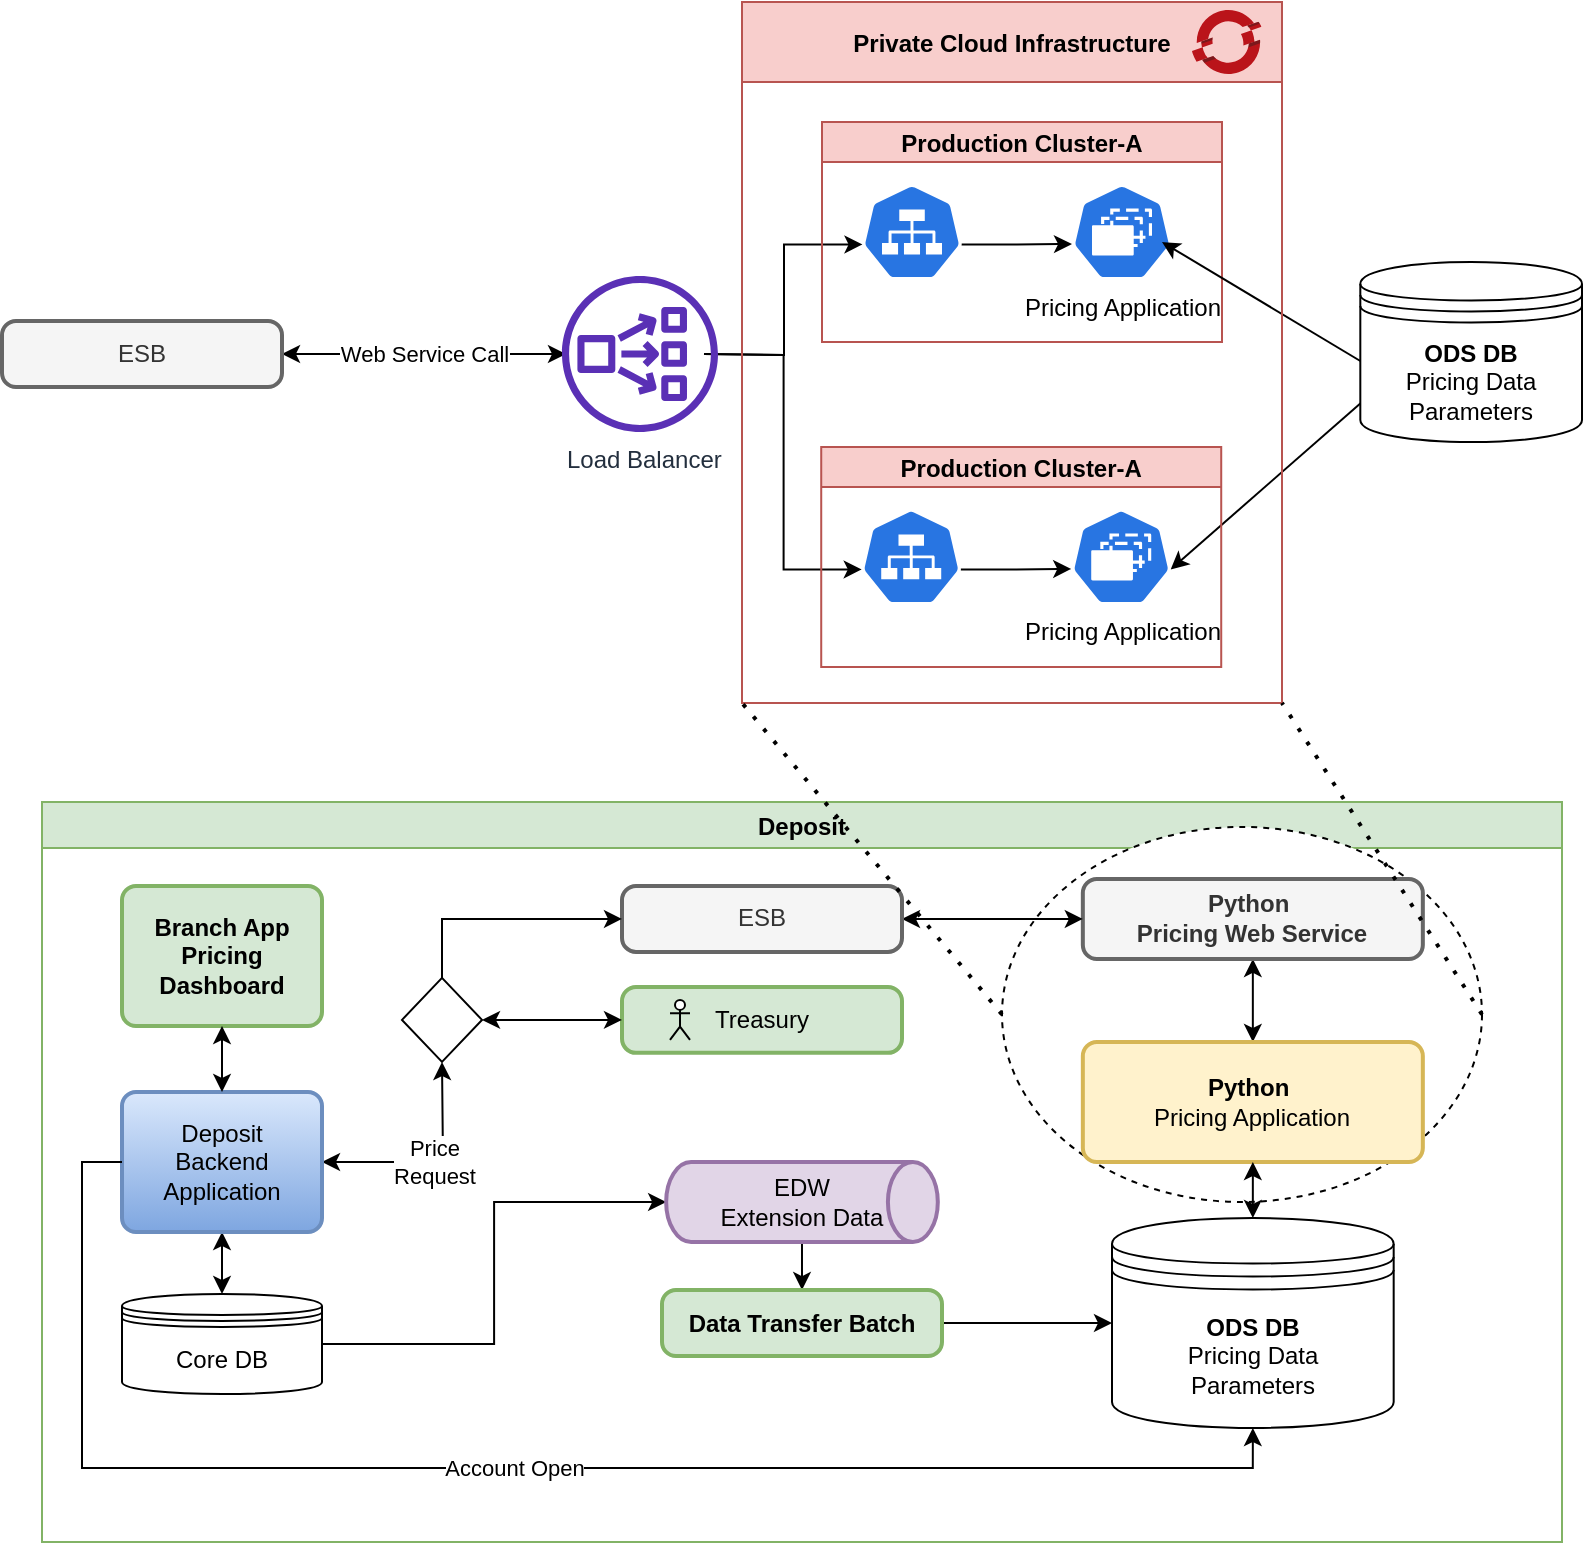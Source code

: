 <mxfile version="14.7.0" type="device"><diagram id="Gi-qDBwr-q7WTarL7U6c" name="Page-1"><mxGraphModel dx="2062" dy="1100" grid="1" gridSize="10" guides="1" tooltips="1" connect="1" arrows="1" fold="1" page="1" pageScale="1" pageWidth="850" pageHeight="1100" math="0" shadow="0"><root><mxCell id="0"/><mxCell id="1" parent="0"/><mxCell id="D462Yc7zL40oMSrbHWrm-64" value="Deposit" style="swimlane;fillColor=#d5e8d4;strokeColor=#82b366;startSize=23;" parent="1" vertex="1"><mxGeometry x="60" y="510" width="760" height="370" as="geometry"/></mxCell><mxCell id="pX3PK--D84qWYzdhG4XS-24" value="" style="ellipse;whiteSpace=wrap;html=1;dashed=1;" vertex="1" parent="D462Yc7zL40oMSrbHWrm-64"><mxGeometry x="480" y="12.47" width="240" height="187.53" as="geometry"/></mxCell><mxCell id="D462Yc7zL40oMSrbHWrm-78" style="edgeStyle=orthogonalEdgeStyle;rounded=0;orthogonalLoop=1;jettySize=auto;html=1;exitX=0.5;exitY=1;exitDx=0;exitDy=0;entryX=0.5;entryY=0;entryDx=0;entryDy=0;startArrow=classic;startFill=1;" parent="D462Yc7zL40oMSrbHWrm-64" source="D462Yc7zL40oMSrbHWrm-67" target="D462Yc7zL40oMSrbHWrm-68" edge="1"><mxGeometry relative="1" as="geometry"/></mxCell><mxCell id="D462Yc7zL40oMSrbHWrm-67" value="&lt;p style=&quot;margin-top: 0pt ; margin-bottom: 0pt ; margin-left: 0in ; direction: ltr ; unicode-bidi: embed ; word-break: normal&quot;&gt;&lt;b&gt;Python&amp;nbsp;&lt;/b&gt;&lt;/p&gt;&lt;p style=&quot;margin-top: 0pt ; margin-bottom: 0pt ; margin-left: 0in ; direction: ltr ; unicode-bidi: embed ; word-break: normal&quot;&gt;&lt;b&gt;Pricing Web Service&lt;/b&gt;&lt;/p&gt;" style="rounded=1;whiteSpace=wrap;html=1;absoluteArcSize=1;arcSize=14;strokeWidth=2;fillColor=#f5f5f5;strokeColor=#666666;fontColor=#333333;" parent="D462Yc7zL40oMSrbHWrm-64" vertex="1"><mxGeometry x="520.42" y="38.47" width="170" height="40" as="geometry"/></mxCell><mxCell id="D462Yc7zL40oMSrbHWrm-68" value="&lt;p style=&quot;margin-top: 0pt ; margin-bottom: 0pt ; margin-left: 0in ; direction: ltr ; unicode-bidi: embed ; word-break: normal&quot;&gt;&lt;b&gt;Python&amp;nbsp;&lt;/b&gt;&lt;/p&gt;&lt;p style=&quot;margin-top: 0pt ; margin-bottom: 0pt ; margin-left: 0in ; direction: ltr ; unicode-bidi: embed ; word-break: normal&quot;&gt;Pricing Application&lt;/p&gt;" style="rounded=1;whiteSpace=wrap;html=1;absoluteArcSize=1;arcSize=14;strokeWidth=2;fillColor=#fff2cc;strokeColor=#d6b656;" parent="D462Yc7zL40oMSrbHWrm-64" vertex="1"><mxGeometry x="520.42" y="120" width="170" height="60" as="geometry"/></mxCell><mxCell id="D462Yc7zL40oMSrbHWrm-69" style="edgeStyle=orthogonalEdgeStyle;rounded=0;orthogonalLoop=1;jettySize=auto;html=1;exitX=0.5;exitY=0;exitDx=0;exitDy=0;entryX=0.5;entryY=1;entryDx=0;entryDy=0;startArrow=classic;startFill=1;" parent="D462Yc7zL40oMSrbHWrm-64" source="D462Yc7zL40oMSrbHWrm-71" target="D462Yc7zL40oMSrbHWrm-68" edge="1"><mxGeometry relative="1" as="geometry"/></mxCell><mxCell id="D462Yc7zL40oMSrbHWrm-71" value="&lt;b&gt;ODS DB&lt;br&gt;&lt;/b&gt;Pricing Data&lt;br&gt;Parameters" style="shape=datastore;whiteSpace=wrap;html=1;" parent="D462Yc7zL40oMSrbHWrm-64" vertex="1"><mxGeometry x="535" y="208" width="140.84" height="105" as="geometry"/></mxCell><mxCell id="D462Yc7zL40oMSrbHWrm-54" value="&lt;b&gt;Branch App&lt;br&gt;Pricing Dashboard&lt;/b&gt;" style="rounded=1;whiteSpace=wrap;html=1;absoluteArcSize=1;arcSize=14;strokeWidth=2;fillColor=#d5e8d4;strokeColor=#82b366;" parent="D462Yc7zL40oMSrbHWrm-64" vertex="1"><mxGeometry x="40" y="42" width="100" height="70" as="geometry"/></mxCell><mxCell id="D462Yc7zL40oMSrbHWrm-83" value="Price&lt;br&gt;Request" style="edgeStyle=orthogonalEdgeStyle;rounded=0;orthogonalLoop=1;jettySize=auto;html=1;exitX=1;exitY=0.5;exitDx=0;exitDy=0;startArrow=classic;startFill=1;" parent="D462Yc7zL40oMSrbHWrm-64" source="D462Yc7zL40oMSrbHWrm-58" edge="1"><mxGeometry relative="1" as="geometry"><mxPoint x="200" y="130" as="targetPoint"/></mxGeometry></mxCell><mxCell id="D462Yc7zL40oMSrbHWrm-87" style="edgeStyle=orthogonalEdgeStyle;rounded=0;orthogonalLoop=1;jettySize=auto;html=1;exitX=0.5;exitY=1;exitDx=0;exitDy=0;entryX=0.5;entryY=0;entryDx=0;entryDy=0;startArrow=classic;startFill=1;" parent="D462Yc7zL40oMSrbHWrm-64" source="D462Yc7zL40oMSrbHWrm-58" target="D462Yc7zL40oMSrbHWrm-86" edge="1"><mxGeometry relative="1" as="geometry"/></mxCell><mxCell id="D462Yc7zL40oMSrbHWrm-58" value="Deposit &lt;br&gt;Backend&lt;br&gt;Application" style="rounded=1;whiteSpace=wrap;html=1;absoluteArcSize=1;arcSize=14;strokeWidth=2;gradientColor=#7ea6e0;fillColor=#dae8fc;strokeColor=#6c8ebf;" parent="D462Yc7zL40oMSrbHWrm-64" vertex="1"><mxGeometry x="40" y="145" width="100" height="70" as="geometry"/></mxCell><mxCell id="D462Yc7zL40oMSrbHWrm-59" style="edgeStyle=orthogonalEdgeStyle;rounded=0;orthogonalLoop=1;jettySize=auto;html=1;exitX=0.5;exitY=1;exitDx=0;exitDy=0;entryX=0.5;entryY=0;entryDx=0;entryDy=0;startArrow=classic;startFill=1;" parent="D462Yc7zL40oMSrbHWrm-64" source="D462Yc7zL40oMSrbHWrm-54" target="D462Yc7zL40oMSrbHWrm-58" edge="1"><mxGeometry relative="1" as="geometry"/></mxCell><mxCell id="D462Yc7zL40oMSrbHWrm-84" style="edgeStyle=orthogonalEdgeStyle;rounded=0;orthogonalLoop=1;jettySize=auto;html=1;exitX=1;exitY=0.5;exitDx=0;exitDy=0;entryX=0;entryY=0.5;entryDx=0;entryDy=0;startArrow=classic;startFill=1;" parent="D462Yc7zL40oMSrbHWrm-64" source="D462Yc7zL40oMSrbHWrm-81" target="D462Yc7zL40oMSrbHWrm-67" edge="1"><mxGeometry relative="1" as="geometry"/></mxCell><mxCell id="D462Yc7zL40oMSrbHWrm-81" value="&lt;p style=&quot;margin-top: 0pt ; margin-bottom: 0pt ; margin-left: 0in ; direction: ltr ; unicode-bidi: embed ; word-break: normal&quot;&gt;&lt;span&gt;ESB&lt;/span&gt;&lt;/p&gt;" style="rounded=1;whiteSpace=wrap;html=1;absoluteArcSize=1;arcSize=14;strokeWidth=2;fontStyle=0;fillColor=#f5f5f5;strokeColor=#666666;fontColor=#333333;" parent="D462Yc7zL40oMSrbHWrm-64" vertex="1"><mxGeometry x="290.0" y="42" width="140" height="32.94" as="geometry"/></mxCell><mxCell id="D462Yc7zL40oMSrbHWrm-104" value="Account Open" style="edgeStyle=orthogonalEdgeStyle;rounded=0;orthogonalLoop=1;jettySize=auto;html=1;entryX=0.5;entryY=1;entryDx=0;entryDy=0;startArrow=none;startFill=0;exitX=0;exitY=0.5;exitDx=0;exitDy=0;" parent="D462Yc7zL40oMSrbHWrm-64" source="D462Yc7zL40oMSrbHWrm-58" target="D462Yc7zL40oMSrbHWrm-71" edge="1"><mxGeometry relative="1" as="geometry"><mxPoint x="80" y="370" as="sourcePoint"/></mxGeometry></mxCell><mxCell id="D462Yc7zL40oMSrbHWrm-106" style="edgeStyle=orthogonalEdgeStyle;rounded=0;orthogonalLoop=1;jettySize=auto;html=1;exitX=1;exitY=0.5;exitDx=0;exitDy=0;entryX=0;entryY=0.5;entryDx=0;entryDy=0;entryPerimeter=0;startArrow=none;startFill=0;" parent="D462Yc7zL40oMSrbHWrm-64" source="D462Yc7zL40oMSrbHWrm-86" target="D462Yc7zL40oMSrbHWrm-98" edge="1"><mxGeometry relative="1" as="geometry"/></mxCell><mxCell id="D462Yc7zL40oMSrbHWrm-86" value="Core DB" style="shape=datastore;whiteSpace=wrap;html=1;" parent="D462Yc7zL40oMSrbHWrm-64" vertex="1"><mxGeometry x="40" y="246" width="100" height="50" as="geometry"/></mxCell><mxCell id="D462Yc7zL40oMSrbHWrm-95" value="&lt;br&gt;" style="edgeStyle=orthogonalEdgeStyle;rounded=0;orthogonalLoop=1;jettySize=auto;html=1;entryX=0.5;entryY=0;entryDx=0;entryDy=0;startArrow=none;startFill=0;exitX=0.5;exitY=1;exitDx=0;exitDy=0;exitPerimeter=0;" parent="D462Yc7zL40oMSrbHWrm-64" source="D462Yc7zL40oMSrbHWrm-98" target="D462Yc7zL40oMSrbHWrm-92" edge="1"><mxGeometry relative="1" as="geometry"><mxPoint x="336" y="240" as="sourcePoint"/></mxGeometry></mxCell><mxCell id="D462Yc7zL40oMSrbHWrm-93" style="edgeStyle=orthogonalEdgeStyle;rounded=0;orthogonalLoop=1;jettySize=auto;html=1;exitX=1;exitY=0.5;exitDx=0;exitDy=0;entryX=0;entryY=0.5;entryDx=0;entryDy=0;startArrow=none;startFill=0;" parent="D462Yc7zL40oMSrbHWrm-64" source="D462Yc7zL40oMSrbHWrm-92" target="D462Yc7zL40oMSrbHWrm-71" edge="1"><mxGeometry relative="1" as="geometry"/></mxCell><mxCell id="D462Yc7zL40oMSrbHWrm-92" value="&lt;p style=&quot;margin-top: 0pt ; margin-bottom: 0pt ; margin-left: 0in ; direction: ltr ; unicode-bidi: embed ; word-break: normal&quot;&gt;&lt;span&gt;Data Transfer Batch&lt;/span&gt;&lt;/p&gt;" style="rounded=1;whiteSpace=wrap;html=1;absoluteArcSize=1;arcSize=14;strokeWidth=2;fontStyle=1;fillColor=#d5e8d4;strokeColor=#82b366;" parent="D462Yc7zL40oMSrbHWrm-64" vertex="1"><mxGeometry x="310" y="244.03" width="140" height="32.94" as="geometry"/></mxCell><mxCell id="D462Yc7zL40oMSrbHWrm-98" value="EDW &lt;br&gt;Extension Data" style="strokeWidth=2;html=1;shape=mxgraph.flowchart.direct_data;whiteSpace=wrap;fillColor=#e1d5e7;strokeColor=#9673a6;" parent="D462Yc7zL40oMSrbHWrm-64" vertex="1"><mxGeometry x="312.08" y="180" width="135.83" height="40" as="geometry"/></mxCell><mxCell id="4lE0u2ir33no3PZ-D-LQ-3" value="Treasury" style="rounded=1;whiteSpace=wrap;html=1;absoluteArcSize=1;arcSize=14;strokeWidth=2;fontStyle=0;fillColor=#d5e8d4;strokeColor=#82b366;" parent="D462Yc7zL40oMSrbHWrm-64" vertex="1"><mxGeometry x="290.0" y="92.47" width="140" height="32.94" as="geometry"/></mxCell><mxCell id="4lE0u2ir33no3PZ-D-LQ-5" style="edgeStyle=orthogonalEdgeStyle;rounded=0;orthogonalLoop=1;jettySize=auto;html=1;exitX=0.5;exitY=0;exitDx=0;exitDy=0;entryX=0;entryY=0.5;entryDx=0;entryDy=0;" parent="D462Yc7zL40oMSrbHWrm-64" source="4lE0u2ir33no3PZ-D-LQ-4" target="D462Yc7zL40oMSrbHWrm-81" edge="1"><mxGeometry relative="1" as="geometry"/></mxCell><mxCell id="4lE0u2ir33no3PZ-D-LQ-6" style="edgeStyle=orthogonalEdgeStyle;rounded=0;orthogonalLoop=1;jettySize=auto;html=1;entryX=0;entryY=0.5;entryDx=0;entryDy=0;startArrow=classic;startFill=1;" parent="D462Yc7zL40oMSrbHWrm-64" source="4lE0u2ir33no3PZ-D-LQ-4" target="4lE0u2ir33no3PZ-D-LQ-3" edge="1"><mxGeometry relative="1" as="geometry"/></mxCell><mxCell id="4lE0u2ir33no3PZ-D-LQ-4" value="" style="rhombus;whiteSpace=wrap;html=1;" parent="D462Yc7zL40oMSrbHWrm-64" vertex="1"><mxGeometry x="180" y="87.94" width="40" height="42" as="geometry"/></mxCell><mxCell id="4lE0u2ir33no3PZ-D-LQ-7" value="" style="shape=umlActor;verticalLabelPosition=bottom;verticalAlign=top;html=1;outlineConnect=0;" parent="D462Yc7zL40oMSrbHWrm-64" vertex="1"><mxGeometry x="314" y="98.94" width="10" height="20" as="geometry"/></mxCell><mxCell id="pX3PK--D84qWYzdhG4XS-15" style="edgeStyle=orthogonalEdgeStyle;rounded=0;orthogonalLoop=1;jettySize=auto;html=1;entryX=0.005;entryY=0.63;entryDx=0;entryDy=0;entryPerimeter=0;" edge="1" parent="1" target="pX3PK--D84qWYzdhG4XS-5"><mxGeometry relative="1" as="geometry"><mxPoint x="391" y="286" as="sourcePoint"/></mxGeometry></mxCell><mxCell id="pX3PK--D84qWYzdhG4XS-16" style="edgeStyle=orthogonalEdgeStyle;rounded=0;orthogonalLoop=1;jettySize=auto;html=1;entryX=0.005;entryY=0.63;entryDx=0;entryDy=0;entryPerimeter=0;" edge="1" parent="1" target="pX3PK--D84qWYzdhG4XS-29"><mxGeometry relative="1" as="geometry"><mxPoint x="391" y="286" as="sourcePoint"/><mxPoint x="475.25" y="380.24" as="targetPoint"/></mxGeometry></mxCell><mxCell id="pX3PK--D84qWYzdhG4XS-3" value="Production Cluster-A" style="swimlane;startSize=20;fillColor=#f8cecc;strokeColor=#b85450;" vertex="1" parent="1"><mxGeometry x="450" y="170" width="200" height="110" as="geometry"/></mxCell><mxCell id="pX3PK--D84qWYzdhG4XS-7" style="edgeStyle=orthogonalEdgeStyle;rounded=0;orthogonalLoop=1;jettySize=auto;html=1;exitX=0.995;exitY=0.63;exitDx=0;exitDy=0;exitPerimeter=0;" edge="1" parent="pX3PK--D84qWYzdhG4XS-3" source="pX3PK--D84qWYzdhG4XS-5"><mxGeometry relative="1" as="geometry"><mxPoint x="125" y="61" as="targetPoint"/></mxGeometry></mxCell><mxCell id="pX3PK--D84qWYzdhG4XS-5" value="" style="html=1;dashed=0;whitespace=wrap;fillColor=#2875E2;strokeColor=#ffffff;points=[[0.005,0.63,0],[0.1,0.2,0],[0.9,0.2,0],[0.5,0,0],[0.995,0.63,0],[0.72,0.99,0],[0.5,1,0],[0.28,0.99,0]];shape=mxgraph.kubernetes.icon;prIcon=svc" vertex="1" parent="pX3PK--D84qWYzdhG4XS-3"><mxGeometry x="20" y="31" width="50" height="48" as="geometry"/></mxCell><mxCell id="pX3PK--D84qWYzdhG4XS-26" value="Pricing Application" style="html=1;dashed=0;whitespace=wrap;fillColor=#2875E2;strokeColor=#ffffff;points=[[0.005,0.63,0],[0.1,0.2,0],[0.9,0.2,0],[0.5,0,0],[0.995,0.63,0],[0.72,0.99,0],[0.5,1,0],[0.28,0.99,0]];shape=mxgraph.kubernetes.icon;prIcon=rs;labelPosition=center;verticalLabelPosition=bottom;align=center;verticalAlign=top;" vertex="1" parent="pX3PK--D84qWYzdhG4XS-3"><mxGeometry x="125" y="31" width="50" height="48" as="geometry"/></mxCell><mxCell id="pX3PK--D84qWYzdhG4XS-6" value="" style="endArrow=classic;html=1;" edge="1" parent="1"><mxGeometry width="50" height="50" relative="1" as="geometry"><mxPoint x="720" y="290" as="sourcePoint"/><mxPoint x="620" y="230" as="targetPoint"/></mxGeometry></mxCell><mxCell id="pX3PK--D84qWYzdhG4XS-13" value="" style="endArrow=classic;html=1;entryX=0.995;entryY=0.63;entryDx=0;entryDy=0;entryPerimeter=0;" edge="1" parent="1" target="pX3PK--D84qWYzdhG4XS-30"><mxGeometry width="50" height="50" relative="1" as="geometry"><mxPoint x="720" y="310" as="sourcePoint"/><mxPoint x="629.75" y="380.24" as="targetPoint"/></mxGeometry></mxCell><mxCell id="pX3PK--D84qWYzdhG4XS-14" value="&lt;b&gt;ODS DB&lt;br&gt;&lt;/b&gt;Pricing Data&lt;br&gt;Parameters" style="shape=datastore;whiteSpace=wrap;html=1;" vertex="1" parent="1"><mxGeometry x="719.16" y="240" width="110.84" height="90" as="geometry"/></mxCell><mxCell id="pX3PK--D84qWYzdhG4XS-19" value="Web Service Call" style="endArrow=classic;html=1;entryX=0;entryY=0.5;entryDx=0;entryDy=0;entryPerimeter=0;startArrow=classic;startFill=1;exitX=1;exitY=0.5;exitDx=0;exitDy=0;" edge="1" parent="1" source="pX3PK--D84qWYzdhG4XS-20"><mxGeometry width="50" height="50" relative="1" as="geometry"><mxPoint x="230" y="290" as="sourcePoint"/><mxPoint x="322" y="286" as="targetPoint"/></mxGeometry></mxCell><mxCell id="pX3PK--D84qWYzdhG4XS-20" value="&lt;p style=&quot;margin-top: 0pt ; margin-bottom: 0pt ; margin-left: 0in ; direction: ltr ; unicode-bidi: embed ; word-break: normal&quot;&gt;&lt;span&gt;ESB&lt;/span&gt;&lt;/p&gt;" style="rounded=1;whiteSpace=wrap;html=1;absoluteArcSize=1;arcSize=14;strokeWidth=2;fontStyle=0;fillColor=#f5f5f5;strokeColor=#666666;fontColor=#333333;" vertex="1" parent="1"><mxGeometry x="40.0" y="269.53" width="140" height="32.94" as="geometry"/></mxCell><mxCell id="pX3PK--D84qWYzdhG4XS-21" value="Private Cloud Infrastructure" style="swimlane;fillColor=#f8cecc;strokeColor=#b85450;startSize=40;" vertex="1" parent="1"><mxGeometry x="410" y="110" width="270" height="350.47" as="geometry"/></mxCell><mxCell id="pX3PK--D84qWYzdhG4XS-2" value="" style="aspect=fixed;html=1;points=[];align=center;image;fontSize=12;image=img/lib/mscae/OpenShift.svg;" vertex="1" parent="pX3PK--D84qWYzdhG4XS-21"><mxGeometry x="225" y="4" width="34.78" height="32" as="geometry"/></mxCell><mxCell id="pX3PK--D84qWYzdhG4XS-27" value="Production Cluster-A" style="swimlane;startSize=20;fillColor=#f8cecc;strokeColor=#b85450;" vertex="1" parent="pX3PK--D84qWYzdhG4XS-21"><mxGeometry x="39.61" y="222.47" width="200" height="110" as="geometry"/></mxCell><mxCell id="pX3PK--D84qWYzdhG4XS-28" style="edgeStyle=orthogonalEdgeStyle;rounded=0;orthogonalLoop=1;jettySize=auto;html=1;exitX=0.995;exitY=0.63;exitDx=0;exitDy=0;exitPerimeter=0;" edge="1" parent="pX3PK--D84qWYzdhG4XS-27" source="pX3PK--D84qWYzdhG4XS-29"><mxGeometry relative="1" as="geometry"><mxPoint x="125" y="61" as="targetPoint"/></mxGeometry></mxCell><mxCell id="pX3PK--D84qWYzdhG4XS-29" value="" style="html=1;dashed=0;whitespace=wrap;fillColor=#2875E2;strokeColor=#ffffff;points=[[0.005,0.63,0],[0.1,0.2,0],[0.9,0.2,0],[0.5,0,0],[0.995,0.63,0],[0.72,0.99,0],[0.5,1,0],[0.28,0.99,0]];shape=mxgraph.kubernetes.icon;prIcon=svc" vertex="1" parent="pX3PK--D84qWYzdhG4XS-27"><mxGeometry x="20" y="31" width="50" height="48" as="geometry"/></mxCell><mxCell id="pX3PK--D84qWYzdhG4XS-30" value="Pricing Application" style="html=1;dashed=0;whitespace=wrap;fillColor=#2875E2;strokeColor=#ffffff;points=[[0.005,0.63,0],[0.1,0.2,0],[0.9,0.2,0],[0.5,0,0],[0.995,0.63,0],[0.72,0.99,0],[0.5,1,0],[0.28,0.99,0]];shape=mxgraph.kubernetes.icon;prIcon=rs;labelPosition=center;verticalLabelPosition=bottom;align=center;verticalAlign=top;" vertex="1" parent="pX3PK--D84qWYzdhG4XS-27"><mxGeometry x="125" y="31" width="50" height="48" as="geometry"/></mxCell><mxCell id="pX3PK--D84qWYzdhG4XS-22" value="" style="endArrow=none;dashed=1;html=1;dashPattern=1 3;strokeWidth=2;entryX=0;entryY=1;entryDx=0;entryDy=0;exitX=0;exitY=0.5;exitDx=0;exitDy=0;" edge="1" parent="1" source="pX3PK--D84qWYzdhG4XS-24" target="pX3PK--D84qWYzdhG4XS-21"><mxGeometry width="50" height="50" relative="1" as="geometry"><mxPoint x="580" y="680" as="sourcePoint"/><mxPoint x="450" y="300" as="targetPoint"/></mxGeometry></mxCell><mxCell id="pX3PK--D84qWYzdhG4XS-23" value="" style="endArrow=none;dashed=1;html=1;dashPattern=1 3;strokeWidth=2;entryX=1;entryY=1;entryDx=0;entryDy=0;exitX=1;exitY=0.5;exitDx=0;exitDy=0;" edge="1" parent="1" source="pX3PK--D84qWYzdhG4XS-24" target="pX3PK--D84qWYzdhG4XS-21"><mxGeometry width="50" height="50" relative="1" as="geometry"><mxPoint x="770" y="680" as="sourcePoint"/><mxPoint x="450" y="300" as="targetPoint"/></mxGeometry></mxCell><mxCell id="pX3PK--D84qWYzdhG4XS-25" value="&amp;nbsp;Load Balancer" style="outlineConnect=0;fontColor=#232F3E;gradientColor=none;fillColor=#5A30B5;strokeColor=none;dashed=0;verticalLabelPosition=bottom;verticalAlign=top;align=center;html=1;fontSize=12;fontStyle=0;aspect=fixed;pointerEvents=1;shape=mxgraph.aws4.network_load_balancer;" vertex="1" parent="1"><mxGeometry x="320" y="247" width="78" height="78" as="geometry"/></mxCell></root></mxGraphModel></diagram></mxfile>